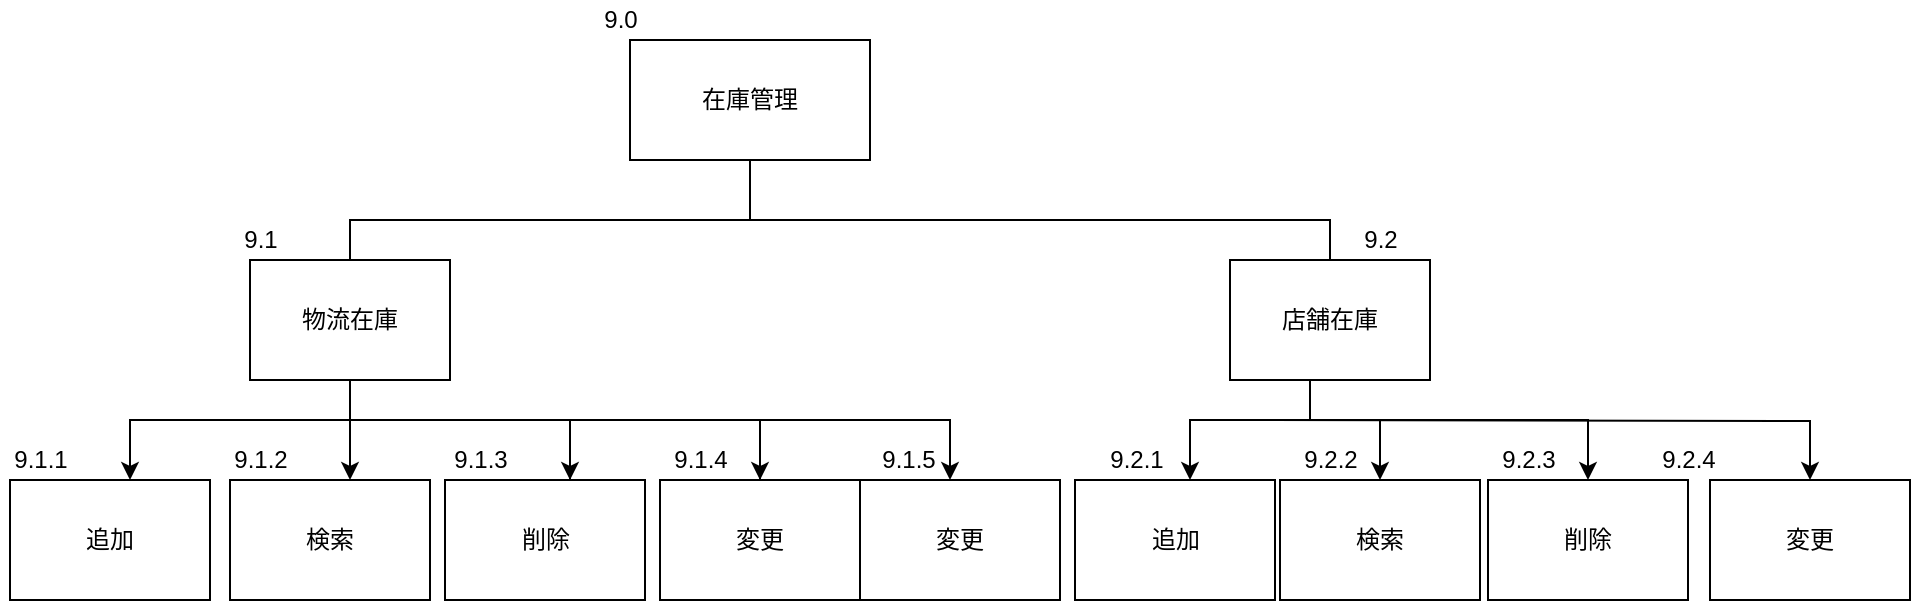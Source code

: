 <mxfile version="12.1.9" type="device" pages="1"><diagram id="4Y8vLPbGwNCtz-7F2Xv8" name="Page-1"><mxGraphModel dx="998" dy="1386" grid="1" gridSize="10" guides="1" tooltips="1" connect="1" arrows="1" fold="1" page="1" pageScale="1" pageWidth="583" pageHeight="827" math="0" shadow="0"><root><mxCell id="0"/><mxCell id="1" parent="0"/><UserObject label="在庫管理" treeRoot="1" id="3oHcFFwi6BJ42-X7Pc55-1"><mxCell style="whiteSpace=wrap;html=1;align=center;treeFolding=1;treeMoving=1;container=1;recursiveResize=0;" parent="1" vertex="1"><mxGeometry x="360" y="10" width="120" height="60" as="geometry"/></mxCell></UserObject><mxCell id="8rWShc0tzoQxXbKbxwzi-8" value="" style="edgeStyle=orthogonalEdgeStyle;rounded=0;orthogonalLoop=1;jettySize=auto;html=1;" parent="1" source="3oHcFFwi6BJ42-X7Pc55-2" target="8rWShc0tzoQxXbKbxwzi-7" edge="1"><mxGeometry relative="1" as="geometry"><Array as="points"><mxPoint x="700" y="200"/><mxPoint x="640" y="200"/></Array></mxGeometry></mxCell><mxCell id="8rWShc0tzoQxXbKbxwzi-12" value="" style="edgeStyle=orthogonalEdgeStyle;rounded=0;orthogonalLoop=1;jettySize=auto;html=1;" parent="1" source="3oHcFFwi6BJ42-X7Pc55-2" target="8rWShc0tzoQxXbKbxwzi-11" edge="1"><mxGeometry relative="1" as="geometry"><Array as="points"><mxPoint x="700" y="200"/><mxPoint x="839" y="200"/></Array></mxGeometry></mxCell><mxCell id="3oHcFFwi6BJ42-X7Pc55-2" value="店舗在庫" style="whiteSpace=wrap;html=1;align=center;verticalAlign=middle;container=1;recursiveResize=0;treeFolding=1;treeMoving=1;" parent="1" vertex="1"><mxGeometry x="660" y="120" width="100" height="60" as="geometry"/></mxCell><mxCell id="8rWShc0tzoQxXbKbxwzi-14" value="" style="edgeStyle=orthogonalEdgeStyle;rounded=0;orthogonalLoop=1;jettySize=auto;html=1;" parent="1" target="8rWShc0tzoQxXbKbxwzi-13" edge="1"><mxGeometry relative="1" as="geometry"><mxPoint x="660" y="200" as="sourcePoint"/></mxGeometry></mxCell><mxCell id="8rWShc0tzoQxXbKbxwzi-11" value="削除" style="whiteSpace=wrap;html=1;align=center;verticalAlign=middle;container=1;recursiveResize=0;treeFolding=1;treeMoving=1;" parent="1" vertex="1"><mxGeometry x="789" y="230" width="100" height="60" as="geometry"/></mxCell><mxCell id="8rWShc0tzoQxXbKbxwzi-26" value="9.2.3" style="text;html=1;resizable=0;autosize=1;align=center;verticalAlign=middle;points=[];fillColor=none;strokeColor=none;rounded=0;" parent="8rWShc0tzoQxXbKbxwzi-11" vertex="1"><mxGeometry y="-20" width="40" height="20" as="geometry"/></mxCell><mxCell id="8rWShc0tzoQxXbKbxwzi-13" value="変更" style="whiteSpace=wrap;html=1;align=center;verticalAlign=middle;container=1;recursiveResize=0;treeFolding=1;treeMoving=1;" parent="1" vertex="1"><mxGeometry x="900" y="230" width="100" height="60" as="geometry"/></mxCell><mxCell id="8rWShc0tzoQxXbKbxwzi-10" value="" style="edgeStyle=orthogonalEdgeStyle;rounded=0;orthogonalLoop=1;jettySize=auto;html=1;" parent="1" target="8rWShc0tzoQxXbKbxwzi-9" edge="1"><mxGeometry relative="1" as="geometry"><mxPoint x="660" y="200" as="sourcePoint"/><Array as="points"><mxPoint x="735" y="200"/></Array></mxGeometry></mxCell><mxCell id="8rWShc0tzoQxXbKbxwzi-7" value="追加" style="whiteSpace=wrap;html=1;align=center;verticalAlign=middle;container=1;recursiveResize=0;treeFolding=1;treeMoving=1;" parent="1" vertex="1"><mxGeometry x="582.5" y="230" width="100" height="60" as="geometry"/></mxCell><mxCell id="8rWShc0tzoQxXbKbxwzi-9" value="検索" style="whiteSpace=wrap;html=1;align=center;verticalAlign=middle;container=1;recursiveResize=0;treeFolding=1;treeMoving=1;" parent="1" vertex="1"><mxGeometry x="685" y="230" width="100" height="60" as="geometry"/></mxCell><mxCell id="3oHcFFwi6BJ42-X7Pc55-3" value="" style="edgeStyle=elbowEdgeStyle;elbow=vertical;startArrow=none;endArrow=none;rounded=0;" parent="1" target="3oHcFFwi6BJ42-X7Pc55-2" edge="1"><mxGeometry relative="1" as="geometry"><mxPoint x="420" y="90" as="sourcePoint"/><Array as="points"><mxPoint x="270" y="100"/><mxPoint x="420" y="100"/><mxPoint x="340" y="100"/><mxPoint x="430" y="100"/></Array></mxGeometry></mxCell><mxCell id="8rWShc0tzoQxXbKbxwzi-2" value="" style="edgeStyle=orthogonalEdgeStyle;rounded=0;orthogonalLoop=1;jettySize=auto;html=1;" parent="1" source="3oHcFFwi6BJ42-X7Pc55-4" target="8rWShc0tzoQxXbKbxwzi-1" edge="1"><mxGeometry relative="1" as="geometry"><Array as="points"><mxPoint x="220" y="200"/><mxPoint x="110" y="200"/></Array></mxGeometry></mxCell><mxCell id="8rWShc0tzoQxXbKbxwzi-6" value="" style="edgeStyle=orthogonalEdgeStyle;rounded=0;orthogonalLoop=1;jettySize=auto;html=1;" parent="1" source="3oHcFFwi6BJ42-X7Pc55-4" target="8rWShc0tzoQxXbKbxwzi-5" edge="1"><mxGeometry relative="1" as="geometry"><Array as="points"><mxPoint x="220" y="200"/><mxPoint x="330" y="200"/></Array></mxGeometry></mxCell><mxCell id="3oHcFFwi6BJ42-X7Pc55-4" value="物流在庫" style="whiteSpace=wrap;html=1;align=center;verticalAlign=middle;container=1;recursiveResize=0;treeFolding=1;treeMoving=1;" parent="1" vertex="1"><mxGeometry x="170" y="120" width="100" height="60" as="geometry"/></mxCell><mxCell id="8rWShc0tzoQxXbKbxwzi-16" value="" style="edgeStyle=orthogonalEdgeStyle;rounded=0;orthogonalLoop=1;jettySize=auto;html=1;" parent="1" source="8rWShc0tzoQxXbKbxwzi-5" target="8rWShc0tzoQxXbKbxwzi-15" edge="1"><mxGeometry relative="1" as="geometry"><Array as="points"><mxPoint x="330" y="200"/></Array></mxGeometry></mxCell><mxCell id="8rWShc0tzoQxXbKbxwzi-5" value="削除" style="whiteSpace=wrap;html=1;align=center;verticalAlign=middle;container=1;recursiveResize=0;treeFolding=1;treeMoving=1;" parent="1" vertex="1"><mxGeometry x="267.5" y="230" width="100" height="60" as="geometry"/></mxCell><mxCell id="l1mwyDQohYwu0dpFetCb-2" value="" style="edgeStyle=orthogonalEdgeStyle;rounded=0;orthogonalLoop=1;jettySize=auto;html=1;" edge="1" parent="1" source="8rWShc0tzoQxXbKbxwzi-15" target="l1mwyDQohYwu0dpFetCb-1"><mxGeometry relative="1" as="geometry"><Array as="points"><mxPoint x="425" y="200"/><mxPoint x="520" y="200"/></Array></mxGeometry></mxCell><mxCell id="8rWShc0tzoQxXbKbxwzi-15" value="変更" style="whiteSpace=wrap;html=1;align=center;verticalAlign=middle;container=1;recursiveResize=0;treeFolding=1;treeMoving=1;" parent="1" vertex="1"><mxGeometry x="375" y="230" width="100" height="60" as="geometry"/></mxCell><mxCell id="l1mwyDQohYwu0dpFetCb-1" value="変更" style="whiteSpace=wrap;html=1;align=center;verticalAlign=middle;container=1;recursiveResize=0;treeFolding=1;treeMoving=1;" vertex="1" parent="1"><mxGeometry x="475" y="230" width="100" height="60" as="geometry"/></mxCell><mxCell id="8rWShc0tzoQxXbKbxwzi-4" value="" style="edgeStyle=orthogonalEdgeStyle;rounded=0;orthogonalLoop=1;jettySize=auto;html=1;exitX=0.5;exitY=1;exitDx=0;exitDy=0;" parent="1" source="3oHcFFwi6BJ42-X7Pc55-4" target="8rWShc0tzoQxXbKbxwzi-3" edge="1"><mxGeometry relative="1" as="geometry"><Array as="points"><mxPoint x="220" y="180"/></Array></mxGeometry></mxCell><mxCell id="8rWShc0tzoQxXbKbxwzi-1" value="追加" style="whiteSpace=wrap;html=1;align=center;verticalAlign=middle;container=1;recursiveResize=0;treeFolding=1;treeMoving=1;" parent="1" vertex="1"><mxGeometry x="50" y="230" width="100" height="60" as="geometry"/></mxCell><mxCell id="8rWShc0tzoQxXbKbxwzi-3" value="検索" style="whiteSpace=wrap;html=1;align=center;verticalAlign=middle;container=1;recursiveResize=0;treeFolding=1;treeMoving=1;" parent="1" vertex="1"><mxGeometry x="160" y="230" width="100" height="60" as="geometry"/></mxCell><mxCell id="3oHcFFwi6BJ42-X7Pc55-5" value="" style="edgeStyle=elbowEdgeStyle;elbow=vertical;startArrow=none;endArrow=none;rounded=0;exitX=0.5;exitY=1;exitDx=0;exitDy=0;" parent="1" source="3oHcFFwi6BJ42-X7Pc55-1" target="3oHcFFwi6BJ42-X7Pc55-4" edge="1"><mxGeometry relative="1" as="geometry"><mxPoint x="420" y="100" as="sourcePoint"/><Array as="points"><mxPoint x="420" y="100"/><mxPoint x="290" y="80"/></Array></mxGeometry></mxCell><mxCell id="8rWShc0tzoQxXbKbxwzi-17" value="9.0" style="text;html=1;resizable=0;autosize=1;align=center;verticalAlign=middle;points=[];fillColor=none;strokeColor=none;rounded=0;" parent="1" vertex="1"><mxGeometry x="340" y="-10" width="30" height="20" as="geometry"/></mxCell><mxCell id="8rWShc0tzoQxXbKbxwzi-18" value="9.1" style="text;html=1;resizable=0;autosize=1;align=center;verticalAlign=middle;points=[];fillColor=none;strokeColor=none;rounded=0;" parent="1" vertex="1"><mxGeometry x="160" y="100" width="30" height="20" as="geometry"/></mxCell><mxCell id="8rWShc0tzoQxXbKbxwzi-19" value="9.2" style="text;html=1;resizable=0;autosize=1;align=center;verticalAlign=middle;points=[];fillColor=none;strokeColor=none;rounded=0;" parent="1" vertex="1"><mxGeometry x="720" y="100" width="30" height="20" as="geometry"/></mxCell><mxCell id="8rWShc0tzoQxXbKbxwzi-20" value="9.1.1" style="text;html=1;resizable=0;autosize=1;align=center;verticalAlign=middle;points=[];fillColor=none;strokeColor=none;rounded=0;" parent="1" vertex="1"><mxGeometry x="45" y="210" width="40" height="20" as="geometry"/></mxCell><mxCell id="8rWShc0tzoQxXbKbxwzi-21" value="9.1.2" style="text;html=1;resizable=0;autosize=1;align=center;verticalAlign=middle;points=[];fillColor=none;strokeColor=none;rounded=0;" parent="1" vertex="1"><mxGeometry x="155" y="210" width="40" height="20" as="geometry"/></mxCell><mxCell id="8rWShc0tzoQxXbKbxwzi-22" value="9.1.3" style="text;html=1;resizable=0;autosize=1;align=center;verticalAlign=middle;points=[];fillColor=none;strokeColor=none;rounded=0;" parent="1" vertex="1"><mxGeometry x="265" y="210" width="40" height="20" as="geometry"/></mxCell><mxCell id="8rWShc0tzoQxXbKbxwzi-23" value="9.1.4&lt;br&gt;" style="text;html=1;resizable=0;autosize=1;align=center;verticalAlign=middle;points=[];fillColor=none;strokeColor=none;rounded=0;" parent="1" vertex="1"><mxGeometry x="375" y="210" width="40" height="20" as="geometry"/></mxCell><mxCell id="8rWShc0tzoQxXbKbxwzi-24" value="9.2.1" style="text;html=1;resizable=0;autosize=1;align=center;verticalAlign=middle;points=[];fillColor=none;strokeColor=none;rounded=0;" parent="1" vertex="1"><mxGeometry x="592.5" y="210" width="40" height="20" as="geometry"/></mxCell><mxCell id="8rWShc0tzoQxXbKbxwzi-25" value="9.2.2&lt;span style=&quot;font-family: &amp;#34;helvetica&amp;#34; , &amp;#34;arial&amp;#34; , sans-serif ; font-size: 0px&quot;&gt;%3CmxGraphModel%3E%3Croot%3E%3CmxCell%20id%3D%220%22%2F%3E%3CmxCell%20id%3D%221%22%20parent%3D%220%22%2F%3E%3CmxCell%20id%3D%222%22%20value%3D%229.2.1%22%20style%3D%22text%3Bhtml%3D1%3Bresizable%3D0%3Bautosize%3D1%3Balign%3Dcenter%3BverticalAlign%3Dmiddle%3Bpoints%3D%5B%5D%3BfillColor%3Dnone%3BstrokeColor%3Dnone%3Brounded%3D0%3B%22%20vertex%3D%221%22%20parent%3D%221%22%3E%3CmxGeometry%20x%3D%22480%22%20y%3D%22210%22%20width%3D%2240%22%20height%3D%2220%22%20as%3D%22geometry%22%2F%3E%3C%2FmxCell%3E%3C%2Froot%3E%3C%2FmxGraphModel%3E&lt;/span&gt;" style="text;html=1;resizable=0;autosize=1;align=center;verticalAlign=middle;points=[];fillColor=none;strokeColor=none;rounded=0;" parent="1" vertex="1"><mxGeometry x="690" y="210" width="40" height="20" as="geometry"/></mxCell><mxCell id="8rWShc0tzoQxXbKbxwzi-28" value="9.2.4" style="text;html=1;resizable=0;autosize=1;align=center;verticalAlign=middle;points=[];fillColor=none;strokeColor=none;rounded=0;" parent="1" vertex="1"><mxGeometry x="869" y="210" width="40" height="20" as="geometry"/></mxCell><mxCell id="l1mwyDQohYwu0dpFetCb-3" value="9.1.5" style="text;html=1;resizable=0;autosize=1;align=center;verticalAlign=middle;points=[];fillColor=none;strokeColor=none;rounded=0;" vertex="1" parent="1"><mxGeometry x="479" y="210" width="40" height="20" as="geometry"/></mxCell></root></mxGraphModel></diagram></mxfile>